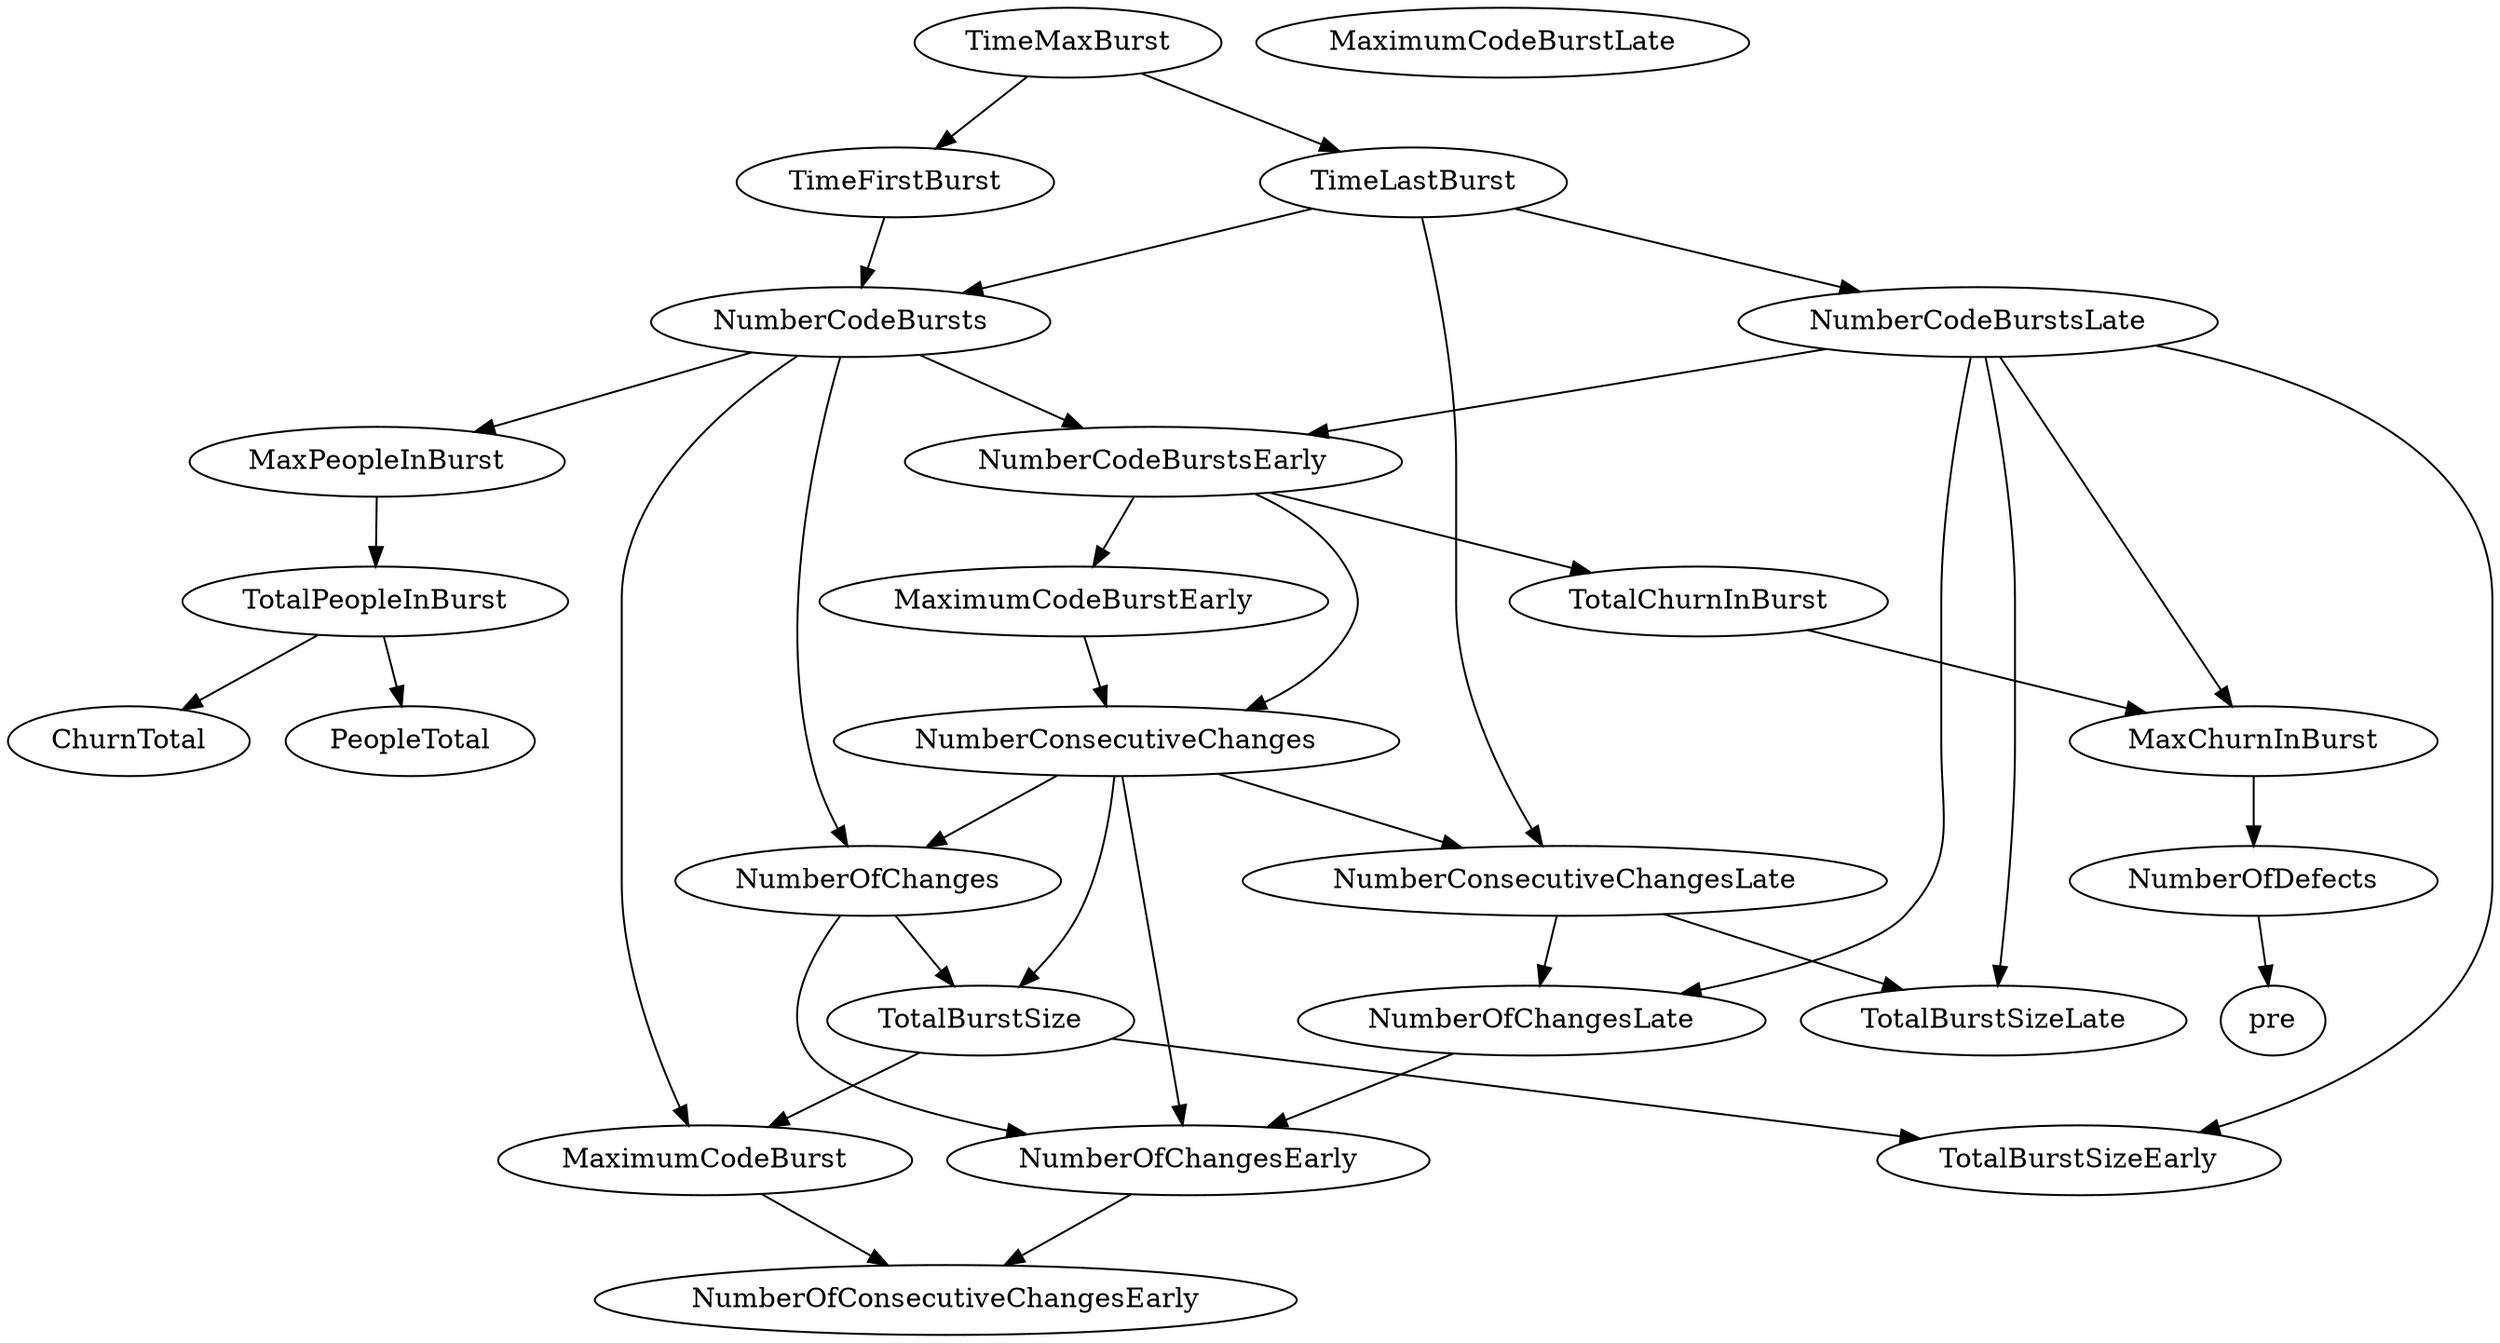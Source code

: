 digraph {
   TotalPeopleInBurst;
   MaximumCodeBurstLate;
   NumberOfChanges;
   MaxPeopleInBurst;
   TotalBurstSizeLate;
   NumberCodeBurstsLate;
   NumberOfChangesLate;
   NumberOfChangesEarly;
   MaxChurnInBurst;
   MaximumCodeBurstEarly;
   NumberCodeBurstsEarly;
   TimeFirstBurst;
   TotalChurnInBurst;
   ChurnTotal;
   MaximumCodeBurst;
   NumberOfConsecutiveChangesEarly;
   NumberConsecutiveChangesLate;
   TotalBurstSizeEarly;
   TotalBurstSize;
   TimeMaxBurst;
   NumberConsecutiveChanges;
   TimeLastBurst;
   NumberCodeBursts;
   PeopleTotal;
   pre;
   NumberOfDefects;
   TotalPeopleInBurst -> ChurnTotal;
   TotalPeopleInBurst -> PeopleTotal;
   NumberOfChanges -> NumberOfChangesEarly;
   NumberOfChanges -> TotalBurstSize;
   MaxPeopleInBurst -> TotalPeopleInBurst;
   NumberCodeBurstsLate -> TotalBurstSizeLate;
   NumberCodeBurstsLate -> NumberOfChangesLate;
   NumberCodeBurstsLate -> MaxChurnInBurst;
   NumberCodeBurstsLate -> NumberCodeBurstsEarly;
   NumberCodeBurstsLate -> TotalBurstSizeEarly;
   NumberOfChangesLate -> NumberOfChangesEarly;
   NumberOfChangesEarly -> NumberOfConsecutiveChangesEarly;
   MaxChurnInBurst -> NumberOfDefects;
   MaximumCodeBurstEarly -> NumberConsecutiveChanges;
   NumberCodeBurstsEarly -> MaximumCodeBurstEarly;
   NumberCodeBurstsEarly -> TotalChurnInBurst;
   NumberCodeBurstsEarly -> NumberConsecutiveChanges;
   TimeFirstBurst -> NumberCodeBursts;
   TotalChurnInBurst -> MaxChurnInBurst;
   MaximumCodeBurst -> NumberOfConsecutiveChangesEarly;
   NumberConsecutiveChangesLate -> TotalBurstSizeLate;
   NumberConsecutiveChangesLate -> NumberOfChangesLate;
   TotalBurstSize -> MaximumCodeBurst;
   TotalBurstSize -> TotalBurstSizeEarly;
   TimeMaxBurst -> TimeFirstBurst;
   TimeMaxBurst -> TimeLastBurst;
   NumberConsecutiveChanges -> NumberOfChanges;
   NumberConsecutiveChanges -> NumberOfChangesEarly;
   NumberConsecutiveChanges -> NumberConsecutiveChangesLate;
   NumberConsecutiveChanges -> TotalBurstSize;
   TimeLastBurst -> NumberCodeBurstsLate;
   TimeLastBurst -> NumberConsecutiveChangesLate;
   TimeLastBurst -> NumberCodeBursts;
   NumberCodeBursts -> NumberOfChanges;
   NumberCodeBursts -> MaxPeopleInBurst;
   NumberCodeBursts -> NumberCodeBurstsEarly;
   NumberCodeBursts -> MaximumCodeBurst;
   NumberOfDefects -> pre;
}
